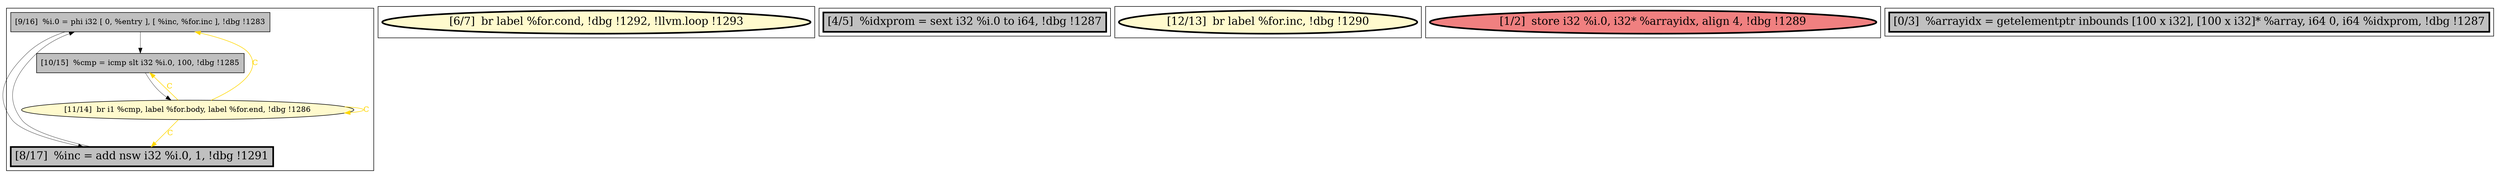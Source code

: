
digraph G {





subgraph cluster4 {


node180 [fillcolor=grey,label="[9/16]  %i.0 = phi i32 [ 0, %entry ], [ %inc, %for.inc ], !dbg !1283",shape=rectangle,style=filled ]
node179 [penwidth=3.0,fontsize=20,fillcolor=grey,label="[8/17]  %inc = add nsw i32 %i.0, 1, !dbg !1291",shape=rectangle,style=filled ]
node177 [fillcolor=grey,label="[10/15]  %cmp = icmp slt i32 %i.0, 100, !dbg !1285",shape=rectangle,style=filled ]
node178 [fillcolor=lemonchiffon,label="[11/14]  br i1 %cmp, label %for.body, label %for.end, !dbg !1286",shape=ellipse,style=filled ]

node179->node180 [style=solid,color=black,label="",penwidth=0.5,fontcolor=black ]
node178->node180 [style=solid,color=gold,label="C",penwidth=1.0,fontcolor=gold ]
node180->node177 [style=solid,color=black,label="",penwidth=0.5,fontcolor=black ]
node177->node178 [style=solid,color=black,label="",penwidth=0.5,fontcolor=black ]
node180->node179 [style=solid,color=black,label="",penwidth=0.5,fontcolor=black ]
node178->node177 [style=solid,color=gold,label="C",penwidth=1.0,fontcolor=gold ]
node178->node178 [style=solid,color=gold,label="C",penwidth=1.0,fontcolor=gold ]
node178->node179 [style=solid,color=gold,label="C",penwidth=1.0,fontcolor=gold ]


}

subgraph cluster3 {


node176 [penwidth=3.0,fontsize=20,fillcolor=lemonchiffon,label="[6/7]  br label %for.cond, !dbg !1292, !llvm.loop !1293",shape=ellipse,style=filled ]



}

subgraph cluster2 {


node175 [penwidth=3.0,fontsize=20,fillcolor=grey,label="[4/5]  %idxprom = sext i32 %i.0 to i64, !dbg !1287",shape=rectangle,style=filled ]



}

subgraph cluster5 {


node181 [penwidth=3.0,fontsize=20,fillcolor=lemonchiffon,label="[12/13]  br label %for.inc, !dbg !1290",shape=ellipse,style=filled ]



}

subgraph cluster0 {


node173 [penwidth=3.0,fontsize=20,fillcolor=lightcoral,label="[1/2]  store i32 %i.0, i32* %arrayidx, align 4, !dbg !1289",shape=ellipse,style=filled ]



}

subgraph cluster1 {


node174 [penwidth=3.0,fontsize=20,fillcolor=grey,label="[0/3]  %arrayidx = getelementptr inbounds [100 x i32], [100 x i32]* %array, i64 0, i64 %idxprom, !dbg !1287",shape=rectangle,style=filled ]



}

}
